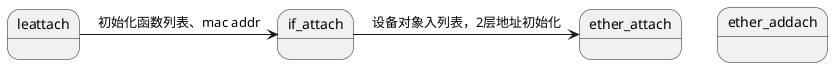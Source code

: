@startuml ethernet_initialization
leattach -> if_attach: 初始化函数列表、mac addr
if_attach -> ether_attach: 设备对象入列表，2层地址初始化
ether_addach: 
@enduml